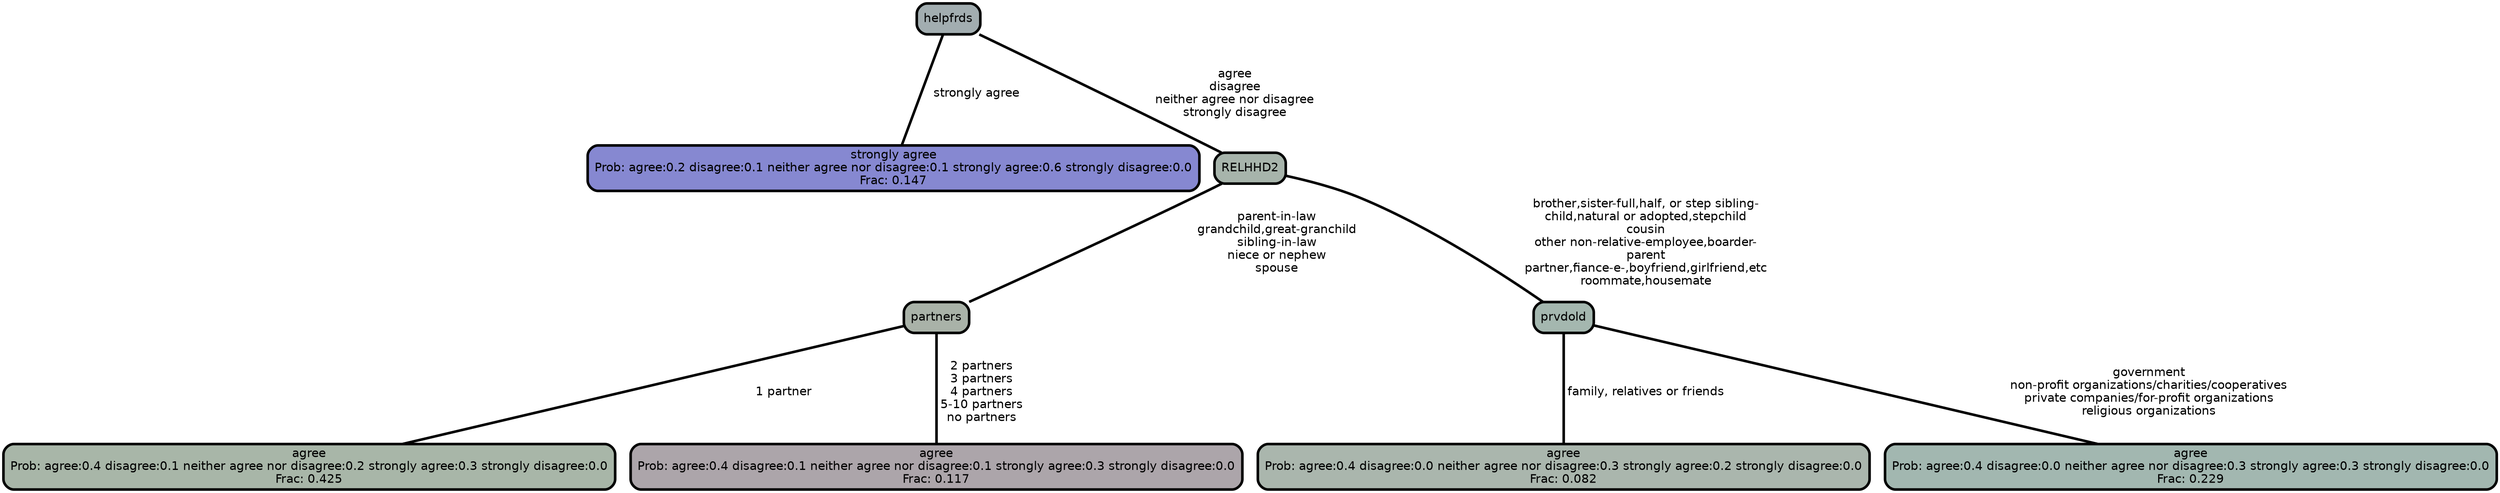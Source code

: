 graph Tree {
node [shape=box, style="filled, rounded",color="black",penwidth="3",fontcolor="black",                 fontname=helvetica] ;
graph [ranksep="0 equally", splines=straight,                 bgcolor=transparent, dpi=200] ;
edge [fontname=helvetica, color=black] ;
0 [label="strongly agree
Prob: agree:0.2 disagree:0.1 neither agree nor disagree:0.1 strongly agree:0.6 strongly disagree:0.0
Frac: 0.147", fillcolor="#8688d1"] ;
1 [label="helpfrds", fillcolor="#a2adb0"] ;
2 [label="agree
Prob: agree:0.4 disagree:0.1 neither agree nor disagree:0.2 strongly agree:0.3 strongly disagree:0.0
Frac: 0.425", fillcolor="#a8b6a8"] ;
3 [label="partners", fillcolor="#a9b2a8"] ;
4 [label="agree
Prob: agree:0.4 disagree:0.1 neither agree nor disagree:0.1 strongly agree:0.3 strongly disagree:0.0
Frac: 0.117", fillcolor="#aca5aa"] ;
5 [label="RELHHD2", fillcolor="#a7b4ab"] ;
6 [label="agree
Prob: agree:0.4 disagree:0.0 neither agree nor disagree:0.3 strongly agree:0.2 strongly disagree:0.0
Frac: 0.082", fillcolor="#aab6ad"] ;
7 [label="prvdold", fillcolor="#a4b7af"] ;
8 [label="agree
Prob: agree:0.4 disagree:0.0 neither agree nor disagree:0.3 strongly agree:0.3 strongly disagree:0.0
Frac: 0.229", fillcolor="#a2b7b0"] ;
1 -- 0 [label=" strongly agree",penwidth=3] ;
1 -- 5 [label=" agree\n disagree\n neither agree nor disagree\n strongly disagree",penwidth=3] ;
3 -- 2 [label=" 1 partner",penwidth=3] ;
3 -- 4 [label=" 2 partners\n 3 partners\n 4 partners\n 5-10 partners\n no partners",penwidth=3] ;
5 -- 3 [label=" parent-in-law\n grandchild,great-granchild\n sibling-in-law\n niece or nephew\n spouse",penwidth=3] ;
5 -- 7 [label=" brother,sister-full,half, or step sibling-\n child,natural or adopted,stepchild\n cousin\n other non-relative-employee,boarder-\n parent\n partner,fiance-e-,boyfriend,girlfriend,etc\n roommate,housemate",penwidth=3] ;
7 -- 6 [label=" family, relatives or friends",penwidth=3] ;
7 -- 8 [label=" government\n non-profit organizations/charities/cooperatives\n private companies/for-profit organizations\n religious organizations",penwidth=3] ;
{rank = same;}}